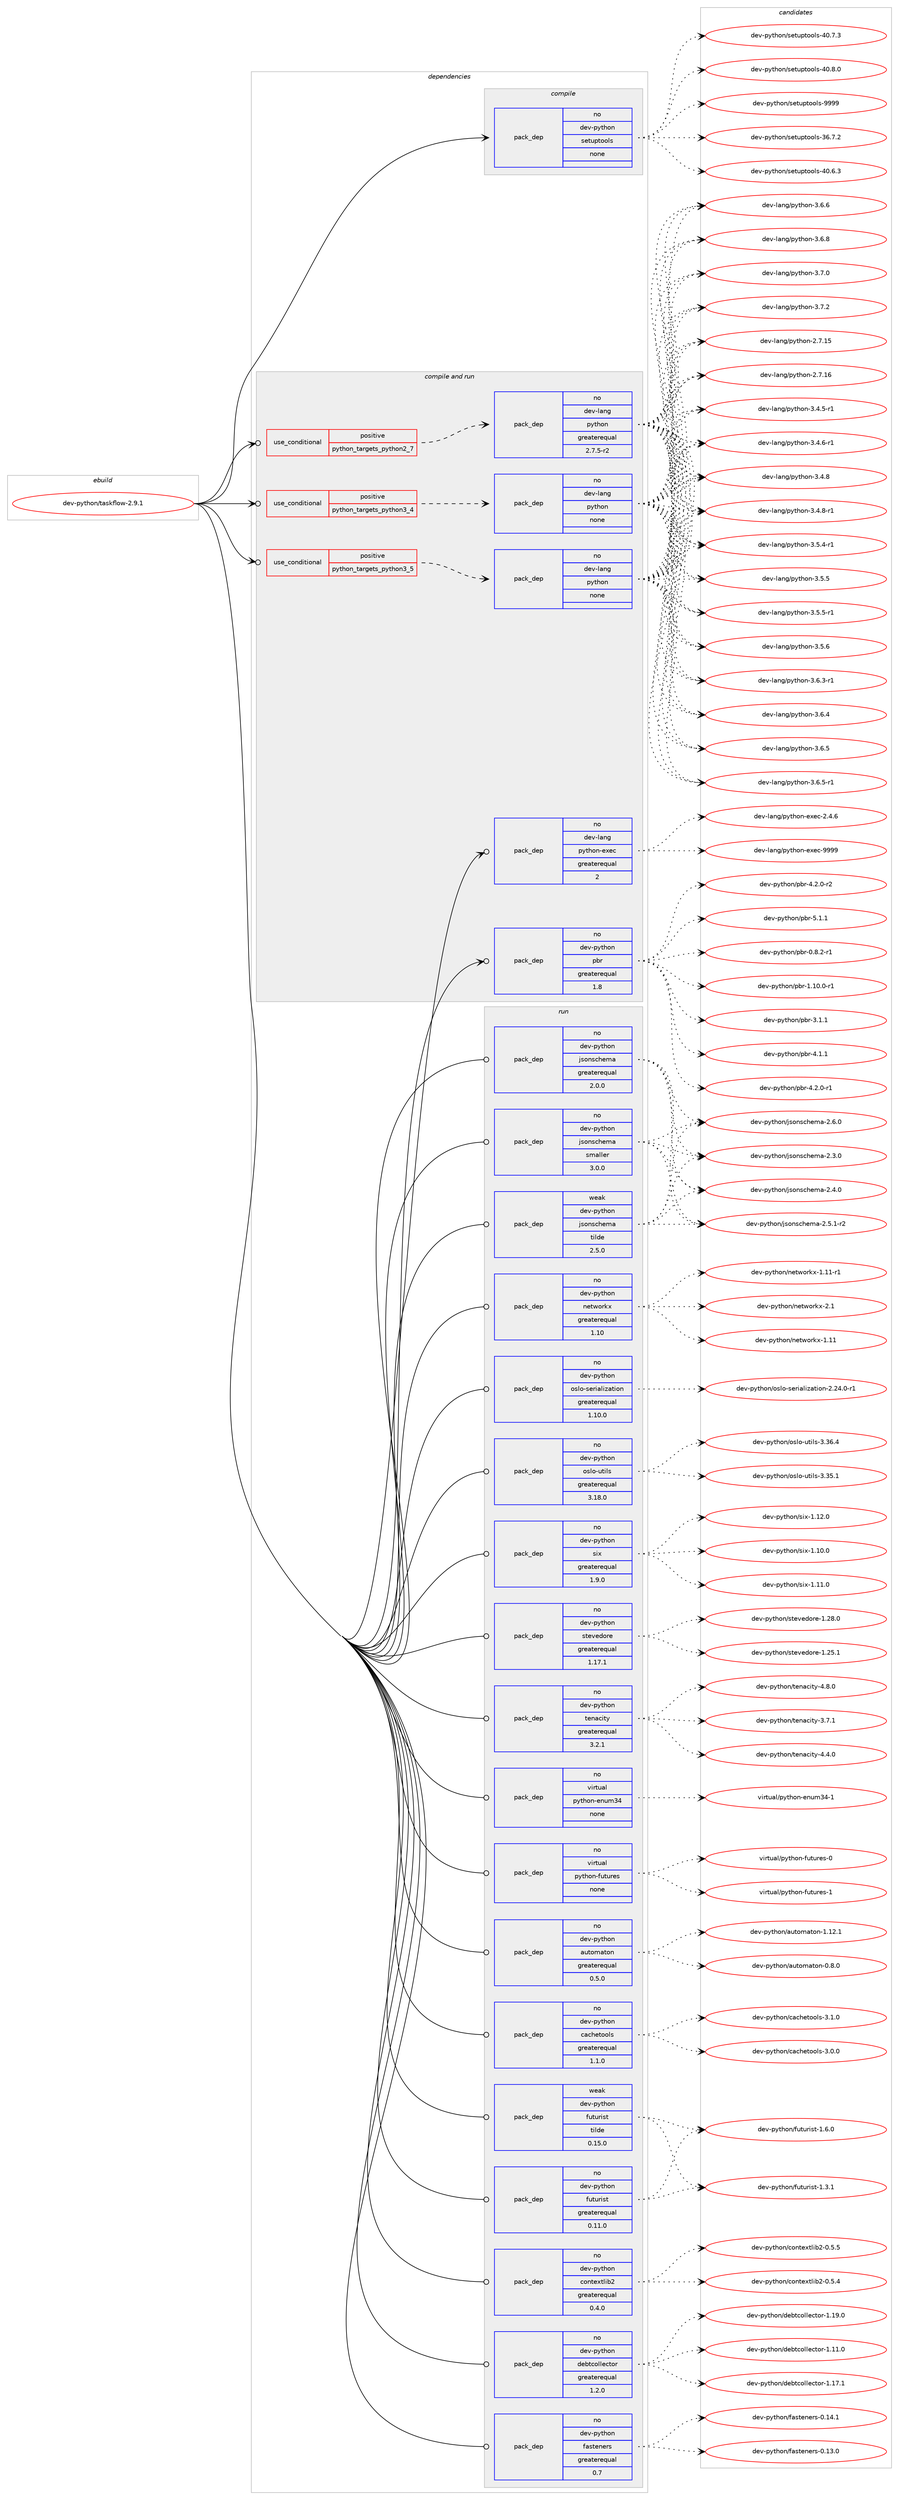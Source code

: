 digraph prolog {

# *************
# Graph options
# *************

newrank=true;
concentrate=true;
compound=true;
graph [rankdir=LR,fontname=Helvetica,fontsize=10,ranksep=1.5];#, ranksep=2.5, nodesep=0.2];
edge  [arrowhead=vee];
node  [fontname=Helvetica,fontsize=10];

# **********
# The ebuild
# **********

subgraph cluster_leftcol {
color=gray;
rank=same;
label=<<i>ebuild</i>>;
id [label="dev-python/taskflow-2.9.1", color=red, width=4, href="../dev-python/taskflow-2.9.1.svg"];
}

# ****************
# The dependencies
# ****************

subgraph cluster_midcol {
color=gray;
label=<<i>dependencies</i>>;
subgraph cluster_compile {
fillcolor="#eeeeee";
style=filled;
label=<<i>compile</i>>;
subgraph pack1035086 {
dependency1444024 [label=<<TABLE BORDER="0" CELLBORDER="1" CELLSPACING="0" CELLPADDING="4" WIDTH="220"><TR><TD ROWSPAN="6" CELLPADDING="30">pack_dep</TD></TR><TR><TD WIDTH="110">no</TD></TR><TR><TD>dev-python</TD></TR><TR><TD>setuptools</TD></TR><TR><TD>none</TD></TR><TR><TD></TD></TR></TABLE>>, shape=none, color=blue];
}
id:e -> dependency1444024:w [weight=20,style="solid",arrowhead="vee"];
}
subgraph cluster_compileandrun {
fillcolor="#eeeeee";
style=filled;
label=<<i>compile and run</i>>;
subgraph cond385575 {
dependency1444025 [label=<<TABLE BORDER="0" CELLBORDER="1" CELLSPACING="0" CELLPADDING="4"><TR><TD ROWSPAN="3" CELLPADDING="10">use_conditional</TD></TR><TR><TD>positive</TD></TR><TR><TD>python_targets_python2_7</TD></TR></TABLE>>, shape=none, color=red];
subgraph pack1035087 {
dependency1444026 [label=<<TABLE BORDER="0" CELLBORDER="1" CELLSPACING="0" CELLPADDING="4" WIDTH="220"><TR><TD ROWSPAN="6" CELLPADDING="30">pack_dep</TD></TR><TR><TD WIDTH="110">no</TD></TR><TR><TD>dev-lang</TD></TR><TR><TD>python</TD></TR><TR><TD>greaterequal</TD></TR><TR><TD>2.7.5-r2</TD></TR></TABLE>>, shape=none, color=blue];
}
dependency1444025:e -> dependency1444026:w [weight=20,style="dashed",arrowhead="vee"];
}
id:e -> dependency1444025:w [weight=20,style="solid",arrowhead="odotvee"];
subgraph cond385576 {
dependency1444027 [label=<<TABLE BORDER="0" CELLBORDER="1" CELLSPACING="0" CELLPADDING="4"><TR><TD ROWSPAN="3" CELLPADDING="10">use_conditional</TD></TR><TR><TD>positive</TD></TR><TR><TD>python_targets_python3_4</TD></TR></TABLE>>, shape=none, color=red];
subgraph pack1035088 {
dependency1444028 [label=<<TABLE BORDER="0" CELLBORDER="1" CELLSPACING="0" CELLPADDING="4" WIDTH="220"><TR><TD ROWSPAN="6" CELLPADDING="30">pack_dep</TD></TR><TR><TD WIDTH="110">no</TD></TR><TR><TD>dev-lang</TD></TR><TR><TD>python</TD></TR><TR><TD>none</TD></TR><TR><TD></TD></TR></TABLE>>, shape=none, color=blue];
}
dependency1444027:e -> dependency1444028:w [weight=20,style="dashed",arrowhead="vee"];
}
id:e -> dependency1444027:w [weight=20,style="solid",arrowhead="odotvee"];
subgraph cond385577 {
dependency1444029 [label=<<TABLE BORDER="0" CELLBORDER="1" CELLSPACING="0" CELLPADDING="4"><TR><TD ROWSPAN="3" CELLPADDING="10">use_conditional</TD></TR><TR><TD>positive</TD></TR><TR><TD>python_targets_python3_5</TD></TR></TABLE>>, shape=none, color=red];
subgraph pack1035089 {
dependency1444030 [label=<<TABLE BORDER="0" CELLBORDER="1" CELLSPACING="0" CELLPADDING="4" WIDTH="220"><TR><TD ROWSPAN="6" CELLPADDING="30">pack_dep</TD></TR><TR><TD WIDTH="110">no</TD></TR><TR><TD>dev-lang</TD></TR><TR><TD>python</TD></TR><TR><TD>none</TD></TR><TR><TD></TD></TR></TABLE>>, shape=none, color=blue];
}
dependency1444029:e -> dependency1444030:w [weight=20,style="dashed",arrowhead="vee"];
}
id:e -> dependency1444029:w [weight=20,style="solid",arrowhead="odotvee"];
subgraph pack1035090 {
dependency1444031 [label=<<TABLE BORDER="0" CELLBORDER="1" CELLSPACING="0" CELLPADDING="4" WIDTH="220"><TR><TD ROWSPAN="6" CELLPADDING="30">pack_dep</TD></TR><TR><TD WIDTH="110">no</TD></TR><TR><TD>dev-lang</TD></TR><TR><TD>python-exec</TD></TR><TR><TD>greaterequal</TD></TR><TR><TD>2</TD></TR></TABLE>>, shape=none, color=blue];
}
id:e -> dependency1444031:w [weight=20,style="solid",arrowhead="odotvee"];
subgraph pack1035091 {
dependency1444032 [label=<<TABLE BORDER="0" CELLBORDER="1" CELLSPACING="0" CELLPADDING="4" WIDTH="220"><TR><TD ROWSPAN="6" CELLPADDING="30">pack_dep</TD></TR><TR><TD WIDTH="110">no</TD></TR><TR><TD>dev-python</TD></TR><TR><TD>pbr</TD></TR><TR><TD>greaterequal</TD></TR><TR><TD>1.8</TD></TR></TABLE>>, shape=none, color=blue];
}
id:e -> dependency1444032:w [weight=20,style="solid",arrowhead="odotvee"];
}
subgraph cluster_run {
fillcolor="#eeeeee";
style=filled;
label=<<i>run</i>>;
subgraph pack1035092 {
dependency1444033 [label=<<TABLE BORDER="0" CELLBORDER="1" CELLSPACING="0" CELLPADDING="4" WIDTH="220"><TR><TD ROWSPAN="6" CELLPADDING="30">pack_dep</TD></TR><TR><TD WIDTH="110">no</TD></TR><TR><TD>dev-python</TD></TR><TR><TD>automaton</TD></TR><TR><TD>greaterequal</TD></TR><TR><TD>0.5.0</TD></TR></TABLE>>, shape=none, color=blue];
}
id:e -> dependency1444033:w [weight=20,style="solid",arrowhead="odot"];
subgraph pack1035093 {
dependency1444034 [label=<<TABLE BORDER="0" CELLBORDER="1" CELLSPACING="0" CELLPADDING="4" WIDTH="220"><TR><TD ROWSPAN="6" CELLPADDING="30">pack_dep</TD></TR><TR><TD WIDTH="110">no</TD></TR><TR><TD>dev-python</TD></TR><TR><TD>cachetools</TD></TR><TR><TD>greaterequal</TD></TR><TR><TD>1.1.0</TD></TR></TABLE>>, shape=none, color=blue];
}
id:e -> dependency1444034:w [weight=20,style="solid",arrowhead="odot"];
subgraph pack1035094 {
dependency1444035 [label=<<TABLE BORDER="0" CELLBORDER="1" CELLSPACING="0" CELLPADDING="4" WIDTH="220"><TR><TD ROWSPAN="6" CELLPADDING="30">pack_dep</TD></TR><TR><TD WIDTH="110">no</TD></TR><TR><TD>dev-python</TD></TR><TR><TD>contextlib2</TD></TR><TR><TD>greaterequal</TD></TR><TR><TD>0.4.0</TD></TR></TABLE>>, shape=none, color=blue];
}
id:e -> dependency1444035:w [weight=20,style="solid",arrowhead="odot"];
subgraph pack1035095 {
dependency1444036 [label=<<TABLE BORDER="0" CELLBORDER="1" CELLSPACING="0" CELLPADDING="4" WIDTH="220"><TR><TD ROWSPAN="6" CELLPADDING="30">pack_dep</TD></TR><TR><TD WIDTH="110">no</TD></TR><TR><TD>dev-python</TD></TR><TR><TD>debtcollector</TD></TR><TR><TD>greaterequal</TD></TR><TR><TD>1.2.0</TD></TR></TABLE>>, shape=none, color=blue];
}
id:e -> dependency1444036:w [weight=20,style="solid",arrowhead="odot"];
subgraph pack1035096 {
dependency1444037 [label=<<TABLE BORDER="0" CELLBORDER="1" CELLSPACING="0" CELLPADDING="4" WIDTH="220"><TR><TD ROWSPAN="6" CELLPADDING="30">pack_dep</TD></TR><TR><TD WIDTH="110">no</TD></TR><TR><TD>dev-python</TD></TR><TR><TD>fasteners</TD></TR><TR><TD>greaterequal</TD></TR><TR><TD>0.7</TD></TR></TABLE>>, shape=none, color=blue];
}
id:e -> dependency1444037:w [weight=20,style="solid",arrowhead="odot"];
subgraph pack1035097 {
dependency1444038 [label=<<TABLE BORDER="0" CELLBORDER="1" CELLSPACING="0" CELLPADDING="4" WIDTH="220"><TR><TD ROWSPAN="6" CELLPADDING="30">pack_dep</TD></TR><TR><TD WIDTH="110">no</TD></TR><TR><TD>dev-python</TD></TR><TR><TD>futurist</TD></TR><TR><TD>greaterequal</TD></TR><TR><TD>0.11.0</TD></TR></TABLE>>, shape=none, color=blue];
}
id:e -> dependency1444038:w [weight=20,style="solid",arrowhead="odot"];
subgraph pack1035098 {
dependency1444039 [label=<<TABLE BORDER="0" CELLBORDER="1" CELLSPACING="0" CELLPADDING="4" WIDTH="220"><TR><TD ROWSPAN="6" CELLPADDING="30">pack_dep</TD></TR><TR><TD WIDTH="110">no</TD></TR><TR><TD>dev-python</TD></TR><TR><TD>jsonschema</TD></TR><TR><TD>greaterequal</TD></TR><TR><TD>2.0.0</TD></TR></TABLE>>, shape=none, color=blue];
}
id:e -> dependency1444039:w [weight=20,style="solid",arrowhead="odot"];
subgraph pack1035099 {
dependency1444040 [label=<<TABLE BORDER="0" CELLBORDER="1" CELLSPACING="0" CELLPADDING="4" WIDTH="220"><TR><TD ROWSPAN="6" CELLPADDING="30">pack_dep</TD></TR><TR><TD WIDTH="110">no</TD></TR><TR><TD>dev-python</TD></TR><TR><TD>jsonschema</TD></TR><TR><TD>smaller</TD></TR><TR><TD>3.0.0</TD></TR></TABLE>>, shape=none, color=blue];
}
id:e -> dependency1444040:w [weight=20,style="solid",arrowhead="odot"];
subgraph pack1035100 {
dependency1444041 [label=<<TABLE BORDER="0" CELLBORDER="1" CELLSPACING="0" CELLPADDING="4" WIDTH="220"><TR><TD ROWSPAN="6" CELLPADDING="30">pack_dep</TD></TR><TR><TD WIDTH="110">no</TD></TR><TR><TD>dev-python</TD></TR><TR><TD>networkx</TD></TR><TR><TD>greaterequal</TD></TR><TR><TD>1.10</TD></TR></TABLE>>, shape=none, color=blue];
}
id:e -> dependency1444041:w [weight=20,style="solid",arrowhead="odot"];
subgraph pack1035101 {
dependency1444042 [label=<<TABLE BORDER="0" CELLBORDER="1" CELLSPACING="0" CELLPADDING="4" WIDTH="220"><TR><TD ROWSPAN="6" CELLPADDING="30">pack_dep</TD></TR><TR><TD WIDTH="110">no</TD></TR><TR><TD>dev-python</TD></TR><TR><TD>oslo-serialization</TD></TR><TR><TD>greaterequal</TD></TR><TR><TD>1.10.0</TD></TR></TABLE>>, shape=none, color=blue];
}
id:e -> dependency1444042:w [weight=20,style="solid",arrowhead="odot"];
subgraph pack1035102 {
dependency1444043 [label=<<TABLE BORDER="0" CELLBORDER="1" CELLSPACING="0" CELLPADDING="4" WIDTH="220"><TR><TD ROWSPAN="6" CELLPADDING="30">pack_dep</TD></TR><TR><TD WIDTH="110">no</TD></TR><TR><TD>dev-python</TD></TR><TR><TD>oslo-utils</TD></TR><TR><TD>greaterequal</TD></TR><TR><TD>3.18.0</TD></TR></TABLE>>, shape=none, color=blue];
}
id:e -> dependency1444043:w [weight=20,style="solid",arrowhead="odot"];
subgraph pack1035103 {
dependency1444044 [label=<<TABLE BORDER="0" CELLBORDER="1" CELLSPACING="0" CELLPADDING="4" WIDTH="220"><TR><TD ROWSPAN="6" CELLPADDING="30">pack_dep</TD></TR><TR><TD WIDTH="110">no</TD></TR><TR><TD>dev-python</TD></TR><TR><TD>six</TD></TR><TR><TD>greaterequal</TD></TR><TR><TD>1.9.0</TD></TR></TABLE>>, shape=none, color=blue];
}
id:e -> dependency1444044:w [weight=20,style="solid",arrowhead="odot"];
subgraph pack1035104 {
dependency1444045 [label=<<TABLE BORDER="0" CELLBORDER="1" CELLSPACING="0" CELLPADDING="4" WIDTH="220"><TR><TD ROWSPAN="6" CELLPADDING="30">pack_dep</TD></TR><TR><TD WIDTH="110">no</TD></TR><TR><TD>dev-python</TD></TR><TR><TD>stevedore</TD></TR><TR><TD>greaterequal</TD></TR><TR><TD>1.17.1</TD></TR></TABLE>>, shape=none, color=blue];
}
id:e -> dependency1444045:w [weight=20,style="solid",arrowhead="odot"];
subgraph pack1035105 {
dependency1444046 [label=<<TABLE BORDER="0" CELLBORDER="1" CELLSPACING="0" CELLPADDING="4" WIDTH="220"><TR><TD ROWSPAN="6" CELLPADDING="30">pack_dep</TD></TR><TR><TD WIDTH="110">no</TD></TR><TR><TD>dev-python</TD></TR><TR><TD>tenacity</TD></TR><TR><TD>greaterequal</TD></TR><TR><TD>3.2.1</TD></TR></TABLE>>, shape=none, color=blue];
}
id:e -> dependency1444046:w [weight=20,style="solid",arrowhead="odot"];
subgraph pack1035106 {
dependency1444047 [label=<<TABLE BORDER="0" CELLBORDER="1" CELLSPACING="0" CELLPADDING="4" WIDTH="220"><TR><TD ROWSPAN="6" CELLPADDING="30">pack_dep</TD></TR><TR><TD WIDTH="110">no</TD></TR><TR><TD>virtual</TD></TR><TR><TD>python-enum34</TD></TR><TR><TD>none</TD></TR><TR><TD></TD></TR></TABLE>>, shape=none, color=blue];
}
id:e -> dependency1444047:w [weight=20,style="solid",arrowhead="odot"];
subgraph pack1035107 {
dependency1444048 [label=<<TABLE BORDER="0" CELLBORDER="1" CELLSPACING="0" CELLPADDING="4" WIDTH="220"><TR><TD ROWSPAN="6" CELLPADDING="30">pack_dep</TD></TR><TR><TD WIDTH="110">no</TD></TR><TR><TD>virtual</TD></TR><TR><TD>python-futures</TD></TR><TR><TD>none</TD></TR><TR><TD></TD></TR></TABLE>>, shape=none, color=blue];
}
id:e -> dependency1444048:w [weight=20,style="solid",arrowhead="odot"];
subgraph pack1035108 {
dependency1444049 [label=<<TABLE BORDER="0" CELLBORDER="1" CELLSPACING="0" CELLPADDING="4" WIDTH="220"><TR><TD ROWSPAN="6" CELLPADDING="30">pack_dep</TD></TR><TR><TD WIDTH="110">weak</TD></TR><TR><TD>dev-python</TD></TR><TR><TD>futurist</TD></TR><TR><TD>tilde</TD></TR><TR><TD>0.15.0</TD></TR></TABLE>>, shape=none, color=blue];
}
id:e -> dependency1444049:w [weight=20,style="solid",arrowhead="odot"];
subgraph pack1035109 {
dependency1444050 [label=<<TABLE BORDER="0" CELLBORDER="1" CELLSPACING="0" CELLPADDING="4" WIDTH="220"><TR><TD ROWSPAN="6" CELLPADDING="30">pack_dep</TD></TR><TR><TD WIDTH="110">weak</TD></TR><TR><TD>dev-python</TD></TR><TR><TD>jsonschema</TD></TR><TR><TD>tilde</TD></TR><TR><TD>2.5.0</TD></TR></TABLE>>, shape=none, color=blue];
}
id:e -> dependency1444050:w [weight=20,style="solid",arrowhead="odot"];
}
}

# **************
# The candidates
# **************

subgraph cluster_choices {
rank=same;
color=gray;
label=<<i>candidates</i>>;

subgraph choice1035086 {
color=black;
nodesep=1;
choice100101118451121211161041111104711510111611711211611111110811545515446554650 [label="dev-python/setuptools-36.7.2", color=red, width=4,href="../dev-python/setuptools-36.7.2.svg"];
choice100101118451121211161041111104711510111611711211611111110811545524846544651 [label="dev-python/setuptools-40.6.3", color=red, width=4,href="../dev-python/setuptools-40.6.3.svg"];
choice100101118451121211161041111104711510111611711211611111110811545524846554651 [label="dev-python/setuptools-40.7.3", color=red, width=4,href="../dev-python/setuptools-40.7.3.svg"];
choice100101118451121211161041111104711510111611711211611111110811545524846564648 [label="dev-python/setuptools-40.8.0", color=red, width=4,href="../dev-python/setuptools-40.8.0.svg"];
choice10010111845112121116104111110471151011161171121161111111081154557575757 [label="dev-python/setuptools-9999", color=red, width=4,href="../dev-python/setuptools-9999.svg"];
dependency1444024:e -> choice100101118451121211161041111104711510111611711211611111110811545515446554650:w [style=dotted,weight="100"];
dependency1444024:e -> choice100101118451121211161041111104711510111611711211611111110811545524846544651:w [style=dotted,weight="100"];
dependency1444024:e -> choice100101118451121211161041111104711510111611711211611111110811545524846554651:w [style=dotted,weight="100"];
dependency1444024:e -> choice100101118451121211161041111104711510111611711211611111110811545524846564648:w [style=dotted,weight="100"];
dependency1444024:e -> choice10010111845112121116104111110471151011161171121161111111081154557575757:w [style=dotted,weight="100"];
}
subgraph choice1035087 {
color=black;
nodesep=1;
choice10010111845108971101034711212111610411111045504655464953 [label="dev-lang/python-2.7.15", color=red, width=4,href="../dev-lang/python-2.7.15.svg"];
choice10010111845108971101034711212111610411111045504655464954 [label="dev-lang/python-2.7.16", color=red, width=4,href="../dev-lang/python-2.7.16.svg"];
choice1001011184510897110103471121211161041111104551465246534511449 [label="dev-lang/python-3.4.5-r1", color=red, width=4,href="../dev-lang/python-3.4.5-r1.svg"];
choice1001011184510897110103471121211161041111104551465246544511449 [label="dev-lang/python-3.4.6-r1", color=red, width=4,href="../dev-lang/python-3.4.6-r1.svg"];
choice100101118451089711010347112121116104111110455146524656 [label="dev-lang/python-3.4.8", color=red, width=4,href="../dev-lang/python-3.4.8.svg"];
choice1001011184510897110103471121211161041111104551465246564511449 [label="dev-lang/python-3.4.8-r1", color=red, width=4,href="../dev-lang/python-3.4.8-r1.svg"];
choice1001011184510897110103471121211161041111104551465346524511449 [label="dev-lang/python-3.5.4-r1", color=red, width=4,href="../dev-lang/python-3.5.4-r1.svg"];
choice100101118451089711010347112121116104111110455146534653 [label="dev-lang/python-3.5.5", color=red, width=4,href="../dev-lang/python-3.5.5.svg"];
choice1001011184510897110103471121211161041111104551465346534511449 [label="dev-lang/python-3.5.5-r1", color=red, width=4,href="../dev-lang/python-3.5.5-r1.svg"];
choice100101118451089711010347112121116104111110455146534654 [label="dev-lang/python-3.5.6", color=red, width=4,href="../dev-lang/python-3.5.6.svg"];
choice1001011184510897110103471121211161041111104551465446514511449 [label="dev-lang/python-3.6.3-r1", color=red, width=4,href="../dev-lang/python-3.6.3-r1.svg"];
choice100101118451089711010347112121116104111110455146544652 [label="dev-lang/python-3.6.4", color=red, width=4,href="../dev-lang/python-3.6.4.svg"];
choice100101118451089711010347112121116104111110455146544653 [label="dev-lang/python-3.6.5", color=red, width=4,href="../dev-lang/python-3.6.5.svg"];
choice1001011184510897110103471121211161041111104551465446534511449 [label="dev-lang/python-3.6.5-r1", color=red, width=4,href="../dev-lang/python-3.6.5-r1.svg"];
choice100101118451089711010347112121116104111110455146544654 [label="dev-lang/python-3.6.6", color=red, width=4,href="../dev-lang/python-3.6.6.svg"];
choice100101118451089711010347112121116104111110455146544656 [label="dev-lang/python-3.6.8", color=red, width=4,href="../dev-lang/python-3.6.8.svg"];
choice100101118451089711010347112121116104111110455146554648 [label="dev-lang/python-3.7.0", color=red, width=4,href="../dev-lang/python-3.7.0.svg"];
choice100101118451089711010347112121116104111110455146554650 [label="dev-lang/python-3.7.2", color=red, width=4,href="../dev-lang/python-3.7.2.svg"];
dependency1444026:e -> choice10010111845108971101034711212111610411111045504655464953:w [style=dotted,weight="100"];
dependency1444026:e -> choice10010111845108971101034711212111610411111045504655464954:w [style=dotted,weight="100"];
dependency1444026:e -> choice1001011184510897110103471121211161041111104551465246534511449:w [style=dotted,weight="100"];
dependency1444026:e -> choice1001011184510897110103471121211161041111104551465246544511449:w [style=dotted,weight="100"];
dependency1444026:e -> choice100101118451089711010347112121116104111110455146524656:w [style=dotted,weight="100"];
dependency1444026:e -> choice1001011184510897110103471121211161041111104551465246564511449:w [style=dotted,weight="100"];
dependency1444026:e -> choice1001011184510897110103471121211161041111104551465346524511449:w [style=dotted,weight="100"];
dependency1444026:e -> choice100101118451089711010347112121116104111110455146534653:w [style=dotted,weight="100"];
dependency1444026:e -> choice1001011184510897110103471121211161041111104551465346534511449:w [style=dotted,weight="100"];
dependency1444026:e -> choice100101118451089711010347112121116104111110455146534654:w [style=dotted,weight="100"];
dependency1444026:e -> choice1001011184510897110103471121211161041111104551465446514511449:w [style=dotted,weight="100"];
dependency1444026:e -> choice100101118451089711010347112121116104111110455146544652:w [style=dotted,weight="100"];
dependency1444026:e -> choice100101118451089711010347112121116104111110455146544653:w [style=dotted,weight="100"];
dependency1444026:e -> choice1001011184510897110103471121211161041111104551465446534511449:w [style=dotted,weight="100"];
dependency1444026:e -> choice100101118451089711010347112121116104111110455146544654:w [style=dotted,weight="100"];
dependency1444026:e -> choice100101118451089711010347112121116104111110455146544656:w [style=dotted,weight="100"];
dependency1444026:e -> choice100101118451089711010347112121116104111110455146554648:w [style=dotted,weight="100"];
dependency1444026:e -> choice100101118451089711010347112121116104111110455146554650:w [style=dotted,weight="100"];
}
subgraph choice1035088 {
color=black;
nodesep=1;
choice10010111845108971101034711212111610411111045504655464953 [label="dev-lang/python-2.7.15", color=red, width=4,href="../dev-lang/python-2.7.15.svg"];
choice10010111845108971101034711212111610411111045504655464954 [label="dev-lang/python-2.7.16", color=red, width=4,href="../dev-lang/python-2.7.16.svg"];
choice1001011184510897110103471121211161041111104551465246534511449 [label="dev-lang/python-3.4.5-r1", color=red, width=4,href="../dev-lang/python-3.4.5-r1.svg"];
choice1001011184510897110103471121211161041111104551465246544511449 [label="dev-lang/python-3.4.6-r1", color=red, width=4,href="../dev-lang/python-3.4.6-r1.svg"];
choice100101118451089711010347112121116104111110455146524656 [label="dev-lang/python-3.4.8", color=red, width=4,href="../dev-lang/python-3.4.8.svg"];
choice1001011184510897110103471121211161041111104551465246564511449 [label="dev-lang/python-3.4.8-r1", color=red, width=4,href="../dev-lang/python-3.4.8-r1.svg"];
choice1001011184510897110103471121211161041111104551465346524511449 [label="dev-lang/python-3.5.4-r1", color=red, width=4,href="../dev-lang/python-3.5.4-r1.svg"];
choice100101118451089711010347112121116104111110455146534653 [label="dev-lang/python-3.5.5", color=red, width=4,href="../dev-lang/python-3.5.5.svg"];
choice1001011184510897110103471121211161041111104551465346534511449 [label="dev-lang/python-3.5.5-r1", color=red, width=4,href="../dev-lang/python-3.5.5-r1.svg"];
choice100101118451089711010347112121116104111110455146534654 [label="dev-lang/python-3.5.6", color=red, width=4,href="../dev-lang/python-3.5.6.svg"];
choice1001011184510897110103471121211161041111104551465446514511449 [label="dev-lang/python-3.6.3-r1", color=red, width=4,href="../dev-lang/python-3.6.3-r1.svg"];
choice100101118451089711010347112121116104111110455146544652 [label="dev-lang/python-3.6.4", color=red, width=4,href="../dev-lang/python-3.6.4.svg"];
choice100101118451089711010347112121116104111110455146544653 [label="dev-lang/python-3.6.5", color=red, width=4,href="../dev-lang/python-3.6.5.svg"];
choice1001011184510897110103471121211161041111104551465446534511449 [label="dev-lang/python-3.6.5-r1", color=red, width=4,href="../dev-lang/python-3.6.5-r1.svg"];
choice100101118451089711010347112121116104111110455146544654 [label="dev-lang/python-3.6.6", color=red, width=4,href="../dev-lang/python-3.6.6.svg"];
choice100101118451089711010347112121116104111110455146544656 [label="dev-lang/python-3.6.8", color=red, width=4,href="../dev-lang/python-3.6.8.svg"];
choice100101118451089711010347112121116104111110455146554648 [label="dev-lang/python-3.7.0", color=red, width=4,href="../dev-lang/python-3.7.0.svg"];
choice100101118451089711010347112121116104111110455146554650 [label="dev-lang/python-3.7.2", color=red, width=4,href="../dev-lang/python-3.7.2.svg"];
dependency1444028:e -> choice10010111845108971101034711212111610411111045504655464953:w [style=dotted,weight="100"];
dependency1444028:e -> choice10010111845108971101034711212111610411111045504655464954:w [style=dotted,weight="100"];
dependency1444028:e -> choice1001011184510897110103471121211161041111104551465246534511449:w [style=dotted,weight="100"];
dependency1444028:e -> choice1001011184510897110103471121211161041111104551465246544511449:w [style=dotted,weight="100"];
dependency1444028:e -> choice100101118451089711010347112121116104111110455146524656:w [style=dotted,weight="100"];
dependency1444028:e -> choice1001011184510897110103471121211161041111104551465246564511449:w [style=dotted,weight="100"];
dependency1444028:e -> choice1001011184510897110103471121211161041111104551465346524511449:w [style=dotted,weight="100"];
dependency1444028:e -> choice100101118451089711010347112121116104111110455146534653:w [style=dotted,weight="100"];
dependency1444028:e -> choice1001011184510897110103471121211161041111104551465346534511449:w [style=dotted,weight="100"];
dependency1444028:e -> choice100101118451089711010347112121116104111110455146534654:w [style=dotted,weight="100"];
dependency1444028:e -> choice1001011184510897110103471121211161041111104551465446514511449:w [style=dotted,weight="100"];
dependency1444028:e -> choice100101118451089711010347112121116104111110455146544652:w [style=dotted,weight="100"];
dependency1444028:e -> choice100101118451089711010347112121116104111110455146544653:w [style=dotted,weight="100"];
dependency1444028:e -> choice1001011184510897110103471121211161041111104551465446534511449:w [style=dotted,weight="100"];
dependency1444028:e -> choice100101118451089711010347112121116104111110455146544654:w [style=dotted,weight="100"];
dependency1444028:e -> choice100101118451089711010347112121116104111110455146544656:w [style=dotted,weight="100"];
dependency1444028:e -> choice100101118451089711010347112121116104111110455146554648:w [style=dotted,weight="100"];
dependency1444028:e -> choice100101118451089711010347112121116104111110455146554650:w [style=dotted,weight="100"];
}
subgraph choice1035089 {
color=black;
nodesep=1;
choice10010111845108971101034711212111610411111045504655464953 [label="dev-lang/python-2.7.15", color=red, width=4,href="../dev-lang/python-2.7.15.svg"];
choice10010111845108971101034711212111610411111045504655464954 [label="dev-lang/python-2.7.16", color=red, width=4,href="../dev-lang/python-2.7.16.svg"];
choice1001011184510897110103471121211161041111104551465246534511449 [label="dev-lang/python-3.4.5-r1", color=red, width=4,href="../dev-lang/python-3.4.5-r1.svg"];
choice1001011184510897110103471121211161041111104551465246544511449 [label="dev-lang/python-3.4.6-r1", color=red, width=4,href="../dev-lang/python-3.4.6-r1.svg"];
choice100101118451089711010347112121116104111110455146524656 [label="dev-lang/python-3.4.8", color=red, width=4,href="../dev-lang/python-3.4.8.svg"];
choice1001011184510897110103471121211161041111104551465246564511449 [label="dev-lang/python-3.4.8-r1", color=red, width=4,href="../dev-lang/python-3.4.8-r1.svg"];
choice1001011184510897110103471121211161041111104551465346524511449 [label="dev-lang/python-3.5.4-r1", color=red, width=4,href="../dev-lang/python-3.5.4-r1.svg"];
choice100101118451089711010347112121116104111110455146534653 [label="dev-lang/python-3.5.5", color=red, width=4,href="../dev-lang/python-3.5.5.svg"];
choice1001011184510897110103471121211161041111104551465346534511449 [label="dev-lang/python-3.5.5-r1", color=red, width=4,href="../dev-lang/python-3.5.5-r1.svg"];
choice100101118451089711010347112121116104111110455146534654 [label="dev-lang/python-3.5.6", color=red, width=4,href="../dev-lang/python-3.5.6.svg"];
choice1001011184510897110103471121211161041111104551465446514511449 [label="dev-lang/python-3.6.3-r1", color=red, width=4,href="../dev-lang/python-3.6.3-r1.svg"];
choice100101118451089711010347112121116104111110455146544652 [label="dev-lang/python-3.6.4", color=red, width=4,href="../dev-lang/python-3.6.4.svg"];
choice100101118451089711010347112121116104111110455146544653 [label="dev-lang/python-3.6.5", color=red, width=4,href="../dev-lang/python-3.6.5.svg"];
choice1001011184510897110103471121211161041111104551465446534511449 [label="dev-lang/python-3.6.5-r1", color=red, width=4,href="../dev-lang/python-3.6.5-r1.svg"];
choice100101118451089711010347112121116104111110455146544654 [label="dev-lang/python-3.6.6", color=red, width=4,href="../dev-lang/python-3.6.6.svg"];
choice100101118451089711010347112121116104111110455146544656 [label="dev-lang/python-3.6.8", color=red, width=4,href="../dev-lang/python-3.6.8.svg"];
choice100101118451089711010347112121116104111110455146554648 [label="dev-lang/python-3.7.0", color=red, width=4,href="../dev-lang/python-3.7.0.svg"];
choice100101118451089711010347112121116104111110455146554650 [label="dev-lang/python-3.7.2", color=red, width=4,href="../dev-lang/python-3.7.2.svg"];
dependency1444030:e -> choice10010111845108971101034711212111610411111045504655464953:w [style=dotted,weight="100"];
dependency1444030:e -> choice10010111845108971101034711212111610411111045504655464954:w [style=dotted,weight="100"];
dependency1444030:e -> choice1001011184510897110103471121211161041111104551465246534511449:w [style=dotted,weight="100"];
dependency1444030:e -> choice1001011184510897110103471121211161041111104551465246544511449:w [style=dotted,weight="100"];
dependency1444030:e -> choice100101118451089711010347112121116104111110455146524656:w [style=dotted,weight="100"];
dependency1444030:e -> choice1001011184510897110103471121211161041111104551465246564511449:w [style=dotted,weight="100"];
dependency1444030:e -> choice1001011184510897110103471121211161041111104551465346524511449:w [style=dotted,weight="100"];
dependency1444030:e -> choice100101118451089711010347112121116104111110455146534653:w [style=dotted,weight="100"];
dependency1444030:e -> choice1001011184510897110103471121211161041111104551465346534511449:w [style=dotted,weight="100"];
dependency1444030:e -> choice100101118451089711010347112121116104111110455146534654:w [style=dotted,weight="100"];
dependency1444030:e -> choice1001011184510897110103471121211161041111104551465446514511449:w [style=dotted,weight="100"];
dependency1444030:e -> choice100101118451089711010347112121116104111110455146544652:w [style=dotted,weight="100"];
dependency1444030:e -> choice100101118451089711010347112121116104111110455146544653:w [style=dotted,weight="100"];
dependency1444030:e -> choice1001011184510897110103471121211161041111104551465446534511449:w [style=dotted,weight="100"];
dependency1444030:e -> choice100101118451089711010347112121116104111110455146544654:w [style=dotted,weight="100"];
dependency1444030:e -> choice100101118451089711010347112121116104111110455146544656:w [style=dotted,weight="100"];
dependency1444030:e -> choice100101118451089711010347112121116104111110455146554648:w [style=dotted,weight="100"];
dependency1444030:e -> choice100101118451089711010347112121116104111110455146554650:w [style=dotted,weight="100"];
}
subgraph choice1035090 {
color=black;
nodesep=1;
choice1001011184510897110103471121211161041111104510112010199455046524654 [label="dev-lang/python-exec-2.4.6", color=red, width=4,href="../dev-lang/python-exec-2.4.6.svg"];
choice10010111845108971101034711212111610411111045101120101994557575757 [label="dev-lang/python-exec-9999", color=red, width=4,href="../dev-lang/python-exec-9999.svg"];
dependency1444031:e -> choice1001011184510897110103471121211161041111104510112010199455046524654:w [style=dotted,weight="100"];
dependency1444031:e -> choice10010111845108971101034711212111610411111045101120101994557575757:w [style=dotted,weight="100"];
}
subgraph choice1035091 {
color=black;
nodesep=1;
choice1001011184511212111610411111047112981144548465646504511449 [label="dev-python/pbr-0.8.2-r1", color=red, width=4,href="../dev-python/pbr-0.8.2-r1.svg"];
choice100101118451121211161041111104711298114454946494846484511449 [label="dev-python/pbr-1.10.0-r1", color=red, width=4,href="../dev-python/pbr-1.10.0-r1.svg"];
choice100101118451121211161041111104711298114455146494649 [label="dev-python/pbr-3.1.1", color=red, width=4,href="../dev-python/pbr-3.1.1.svg"];
choice100101118451121211161041111104711298114455246494649 [label="dev-python/pbr-4.1.1", color=red, width=4,href="../dev-python/pbr-4.1.1.svg"];
choice1001011184511212111610411111047112981144552465046484511449 [label="dev-python/pbr-4.2.0-r1", color=red, width=4,href="../dev-python/pbr-4.2.0-r1.svg"];
choice1001011184511212111610411111047112981144552465046484511450 [label="dev-python/pbr-4.2.0-r2", color=red, width=4,href="../dev-python/pbr-4.2.0-r2.svg"];
choice100101118451121211161041111104711298114455346494649 [label="dev-python/pbr-5.1.1", color=red, width=4,href="../dev-python/pbr-5.1.1.svg"];
dependency1444032:e -> choice1001011184511212111610411111047112981144548465646504511449:w [style=dotted,weight="100"];
dependency1444032:e -> choice100101118451121211161041111104711298114454946494846484511449:w [style=dotted,weight="100"];
dependency1444032:e -> choice100101118451121211161041111104711298114455146494649:w [style=dotted,weight="100"];
dependency1444032:e -> choice100101118451121211161041111104711298114455246494649:w [style=dotted,weight="100"];
dependency1444032:e -> choice1001011184511212111610411111047112981144552465046484511449:w [style=dotted,weight="100"];
dependency1444032:e -> choice1001011184511212111610411111047112981144552465046484511450:w [style=dotted,weight="100"];
dependency1444032:e -> choice100101118451121211161041111104711298114455346494649:w [style=dotted,weight="100"];
}
subgraph choice1035092 {
color=black;
nodesep=1;
choice10010111845112121116104111110479711711611110997116111110454846564648 [label="dev-python/automaton-0.8.0", color=red, width=4,href="../dev-python/automaton-0.8.0.svg"];
choice1001011184511212111610411111047971171161111099711611111045494649504649 [label="dev-python/automaton-1.12.1", color=red, width=4,href="../dev-python/automaton-1.12.1.svg"];
dependency1444033:e -> choice10010111845112121116104111110479711711611110997116111110454846564648:w [style=dotted,weight="100"];
dependency1444033:e -> choice1001011184511212111610411111047971171161111099711611111045494649504649:w [style=dotted,weight="100"];
}
subgraph choice1035093 {
color=black;
nodesep=1;
choice1001011184511212111610411111047999799104101116111111108115455146484648 [label="dev-python/cachetools-3.0.0", color=red, width=4,href="../dev-python/cachetools-3.0.0.svg"];
choice1001011184511212111610411111047999799104101116111111108115455146494648 [label="dev-python/cachetools-3.1.0", color=red, width=4,href="../dev-python/cachetools-3.1.0.svg"];
dependency1444034:e -> choice1001011184511212111610411111047999799104101116111111108115455146484648:w [style=dotted,weight="100"];
dependency1444034:e -> choice1001011184511212111610411111047999799104101116111111108115455146494648:w [style=dotted,weight="100"];
}
subgraph choice1035094 {
color=black;
nodesep=1;
choice1001011184511212111610411111047991111101161011201161081059850454846534652 [label="dev-python/contextlib2-0.5.4", color=red, width=4,href="../dev-python/contextlib2-0.5.4.svg"];
choice1001011184511212111610411111047991111101161011201161081059850454846534653 [label="dev-python/contextlib2-0.5.5", color=red, width=4,href="../dev-python/contextlib2-0.5.5.svg"];
dependency1444035:e -> choice1001011184511212111610411111047991111101161011201161081059850454846534652:w [style=dotted,weight="100"];
dependency1444035:e -> choice1001011184511212111610411111047991111101161011201161081059850454846534653:w [style=dotted,weight="100"];
}
subgraph choice1035095 {
color=black;
nodesep=1;
choice100101118451121211161041111104710010198116991111081081019911611111445494649494648 [label="dev-python/debtcollector-1.11.0", color=red, width=4,href="../dev-python/debtcollector-1.11.0.svg"];
choice100101118451121211161041111104710010198116991111081081019911611111445494649554649 [label="dev-python/debtcollector-1.17.1", color=red, width=4,href="../dev-python/debtcollector-1.17.1.svg"];
choice100101118451121211161041111104710010198116991111081081019911611111445494649574648 [label="dev-python/debtcollector-1.19.0", color=red, width=4,href="../dev-python/debtcollector-1.19.0.svg"];
dependency1444036:e -> choice100101118451121211161041111104710010198116991111081081019911611111445494649494648:w [style=dotted,weight="100"];
dependency1444036:e -> choice100101118451121211161041111104710010198116991111081081019911611111445494649554649:w [style=dotted,weight="100"];
dependency1444036:e -> choice100101118451121211161041111104710010198116991111081081019911611111445494649574648:w [style=dotted,weight="100"];
}
subgraph choice1035096 {
color=black;
nodesep=1;
choice10010111845112121116104111110471029711511610111010111411545484649514648 [label="dev-python/fasteners-0.13.0", color=red, width=4,href="../dev-python/fasteners-0.13.0.svg"];
choice10010111845112121116104111110471029711511610111010111411545484649524649 [label="dev-python/fasteners-0.14.1", color=red, width=4,href="../dev-python/fasteners-0.14.1.svg"];
dependency1444037:e -> choice10010111845112121116104111110471029711511610111010111411545484649514648:w [style=dotted,weight="100"];
dependency1444037:e -> choice10010111845112121116104111110471029711511610111010111411545484649524649:w [style=dotted,weight="100"];
}
subgraph choice1035097 {
color=black;
nodesep=1;
choice1001011184511212111610411111047102117116117114105115116454946514649 [label="dev-python/futurist-1.3.1", color=red, width=4,href="../dev-python/futurist-1.3.1.svg"];
choice1001011184511212111610411111047102117116117114105115116454946544648 [label="dev-python/futurist-1.6.0", color=red, width=4,href="../dev-python/futurist-1.6.0.svg"];
dependency1444038:e -> choice1001011184511212111610411111047102117116117114105115116454946514649:w [style=dotted,weight="100"];
dependency1444038:e -> choice1001011184511212111610411111047102117116117114105115116454946544648:w [style=dotted,weight="100"];
}
subgraph choice1035098 {
color=black;
nodesep=1;
choice10010111845112121116104111110471061151111101159910410110997455046514648 [label="dev-python/jsonschema-2.3.0", color=red, width=4,href="../dev-python/jsonschema-2.3.0.svg"];
choice10010111845112121116104111110471061151111101159910410110997455046524648 [label="dev-python/jsonschema-2.4.0", color=red, width=4,href="../dev-python/jsonschema-2.4.0.svg"];
choice100101118451121211161041111104710611511111011599104101109974550465346494511450 [label="dev-python/jsonschema-2.5.1-r2", color=red, width=4,href="../dev-python/jsonschema-2.5.1-r2.svg"];
choice10010111845112121116104111110471061151111101159910410110997455046544648 [label="dev-python/jsonschema-2.6.0", color=red, width=4,href="../dev-python/jsonschema-2.6.0.svg"];
dependency1444039:e -> choice10010111845112121116104111110471061151111101159910410110997455046514648:w [style=dotted,weight="100"];
dependency1444039:e -> choice10010111845112121116104111110471061151111101159910410110997455046524648:w [style=dotted,weight="100"];
dependency1444039:e -> choice100101118451121211161041111104710611511111011599104101109974550465346494511450:w [style=dotted,weight="100"];
dependency1444039:e -> choice10010111845112121116104111110471061151111101159910410110997455046544648:w [style=dotted,weight="100"];
}
subgraph choice1035099 {
color=black;
nodesep=1;
choice10010111845112121116104111110471061151111101159910410110997455046514648 [label="dev-python/jsonschema-2.3.0", color=red, width=4,href="../dev-python/jsonschema-2.3.0.svg"];
choice10010111845112121116104111110471061151111101159910410110997455046524648 [label="dev-python/jsonschema-2.4.0", color=red, width=4,href="../dev-python/jsonschema-2.4.0.svg"];
choice100101118451121211161041111104710611511111011599104101109974550465346494511450 [label="dev-python/jsonschema-2.5.1-r2", color=red, width=4,href="../dev-python/jsonschema-2.5.1-r2.svg"];
choice10010111845112121116104111110471061151111101159910410110997455046544648 [label="dev-python/jsonschema-2.6.0", color=red, width=4,href="../dev-python/jsonschema-2.6.0.svg"];
dependency1444040:e -> choice10010111845112121116104111110471061151111101159910410110997455046514648:w [style=dotted,weight="100"];
dependency1444040:e -> choice10010111845112121116104111110471061151111101159910410110997455046524648:w [style=dotted,weight="100"];
dependency1444040:e -> choice100101118451121211161041111104710611511111011599104101109974550465346494511450:w [style=dotted,weight="100"];
dependency1444040:e -> choice10010111845112121116104111110471061151111101159910410110997455046544648:w [style=dotted,weight="100"];
}
subgraph choice1035100 {
color=black;
nodesep=1;
choice10010111845112121116104111110471101011161191111141071204549464949 [label="dev-python/networkx-1.11", color=red, width=4,href="../dev-python/networkx-1.11.svg"];
choice100101118451121211161041111104711010111611911111410712045494649494511449 [label="dev-python/networkx-1.11-r1", color=red, width=4,href="../dev-python/networkx-1.11-r1.svg"];
choice100101118451121211161041111104711010111611911111410712045504649 [label="dev-python/networkx-2.1", color=red, width=4,href="../dev-python/networkx-2.1.svg"];
dependency1444041:e -> choice10010111845112121116104111110471101011161191111141071204549464949:w [style=dotted,weight="100"];
dependency1444041:e -> choice100101118451121211161041111104711010111611911111410712045494649494511449:w [style=dotted,weight="100"];
dependency1444041:e -> choice100101118451121211161041111104711010111611911111410712045504649:w [style=dotted,weight="100"];
}
subgraph choice1035101 {
color=black;
nodesep=1;
choice1001011184511212111610411111047111115108111451151011141059710810512297116105111110455046505246484511449 [label="dev-python/oslo-serialization-2.24.0-r1", color=red, width=4,href="../dev-python/oslo-serialization-2.24.0-r1.svg"];
dependency1444042:e -> choice1001011184511212111610411111047111115108111451151011141059710810512297116105111110455046505246484511449:w [style=dotted,weight="100"];
}
subgraph choice1035102 {
color=black;
nodesep=1;
choice10010111845112121116104111110471111151081114511711610510811545514651534649 [label="dev-python/oslo-utils-3.35.1", color=red, width=4,href="../dev-python/oslo-utils-3.35.1.svg"];
choice10010111845112121116104111110471111151081114511711610510811545514651544652 [label="dev-python/oslo-utils-3.36.4", color=red, width=4,href="../dev-python/oslo-utils-3.36.4.svg"];
dependency1444043:e -> choice10010111845112121116104111110471111151081114511711610510811545514651534649:w [style=dotted,weight="100"];
dependency1444043:e -> choice10010111845112121116104111110471111151081114511711610510811545514651544652:w [style=dotted,weight="100"];
}
subgraph choice1035103 {
color=black;
nodesep=1;
choice100101118451121211161041111104711510512045494649484648 [label="dev-python/six-1.10.0", color=red, width=4,href="../dev-python/six-1.10.0.svg"];
choice100101118451121211161041111104711510512045494649494648 [label="dev-python/six-1.11.0", color=red, width=4,href="../dev-python/six-1.11.0.svg"];
choice100101118451121211161041111104711510512045494649504648 [label="dev-python/six-1.12.0", color=red, width=4,href="../dev-python/six-1.12.0.svg"];
dependency1444044:e -> choice100101118451121211161041111104711510512045494649484648:w [style=dotted,weight="100"];
dependency1444044:e -> choice100101118451121211161041111104711510512045494649494648:w [style=dotted,weight="100"];
dependency1444044:e -> choice100101118451121211161041111104711510512045494649504648:w [style=dotted,weight="100"];
}
subgraph choice1035104 {
color=black;
nodesep=1;
choice100101118451121211161041111104711511610111810110011111410145494650534649 [label="dev-python/stevedore-1.25.1", color=red, width=4,href="../dev-python/stevedore-1.25.1.svg"];
choice100101118451121211161041111104711511610111810110011111410145494650564648 [label="dev-python/stevedore-1.28.0", color=red, width=4,href="../dev-python/stevedore-1.28.0.svg"];
dependency1444045:e -> choice100101118451121211161041111104711511610111810110011111410145494650534649:w [style=dotted,weight="100"];
dependency1444045:e -> choice100101118451121211161041111104711511610111810110011111410145494650564648:w [style=dotted,weight="100"];
}
subgraph choice1035105 {
color=black;
nodesep=1;
choice10010111845112121116104111110471161011109799105116121455146554649 [label="dev-python/tenacity-3.7.1", color=red, width=4,href="../dev-python/tenacity-3.7.1.svg"];
choice10010111845112121116104111110471161011109799105116121455246524648 [label="dev-python/tenacity-4.4.0", color=red, width=4,href="../dev-python/tenacity-4.4.0.svg"];
choice10010111845112121116104111110471161011109799105116121455246564648 [label="dev-python/tenacity-4.8.0", color=red, width=4,href="../dev-python/tenacity-4.8.0.svg"];
dependency1444046:e -> choice10010111845112121116104111110471161011109799105116121455146554649:w [style=dotted,weight="100"];
dependency1444046:e -> choice10010111845112121116104111110471161011109799105116121455246524648:w [style=dotted,weight="100"];
dependency1444046:e -> choice10010111845112121116104111110471161011109799105116121455246564648:w [style=dotted,weight="100"];
}
subgraph choice1035106 {
color=black;
nodesep=1;
choice11810511411611797108471121211161041111104510111011710951524549 [label="virtual/python-enum34-1", color=red, width=4,href="../virtual/python-enum34-1.svg"];
dependency1444047:e -> choice11810511411611797108471121211161041111104510111011710951524549:w [style=dotted,weight="100"];
}
subgraph choice1035107 {
color=black;
nodesep=1;
choice1181051141161179710847112121116104111110451021171161171141011154548 [label="virtual/python-futures-0", color=red, width=4,href="../virtual/python-futures-0.svg"];
choice1181051141161179710847112121116104111110451021171161171141011154549 [label="virtual/python-futures-1", color=red, width=4,href="../virtual/python-futures-1.svg"];
dependency1444048:e -> choice1181051141161179710847112121116104111110451021171161171141011154548:w [style=dotted,weight="100"];
dependency1444048:e -> choice1181051141161179710847112121116104111110451021171161171141011154549:w [style=dotted,weight="100"];
}
subgraph choice1035108 {
color=black;
nodesep=1;
choice1001011184511212111610411111047102117116117114105115116454946514649 [label="dev-python/futurist-1.3.1", color=red, width=4,href="../dev-python/futurist-1.3.1.svg"];
choice1001011184511212111610411111047102117116117114105115116454946544648 [label="dev-python/futurist-1.6.0", color=red, width=4,href="../dev-python/futurist-1.6.0.svg"];
dependency1444049:e -> choice1001011184511212111610411111047102117116117114105115116454946514649:w [style=dotted,weight="100"];
dependency1444049:e -> choice1001011184511212111610411111047102117116117114105115116454946544648:w [style=dotted,weight="100"];
}
subgraph choice1035109 {
color=black;
nodesep=1;
choice10010111845112121116104111110471061151111101159910410110997455046514648 [label="dev-python/jsonschema-2.3.0", color=red, width=4,href="../dev-python/jsonschema-2.3.0.svg"];
choice10010111845112121116104111110471061151111101159910410110997455046524648 [label="dev-python/jsonschema-2.4.0", color=red, width=4,href="../dev-python/jsonschema-2.4.0.svg"];
choice100101118451121211161041111104710611511111011599104101109974550465346494511450 [label="dev-python/jsonschema-2.5.1-r2", color=red, width=4,href="../dev-python/jsonschema-2.5.1-r2.svg"];
choice10010111845112121116104111110471061151111101159910410110997455046544648 [label="dev-python/jsonschema-2.6.0", color=red, width=4,href="../dev-python/jsonschema-2.6.0.svg"];
dependency1444050:e -> choice10010111845112121116104111110471061151111101159910410110997455046514648:w [style=dotted,weight="100"];
dependency1444050:e -> choice10010111845112121116104111110471061151111101159910410110997455046524648:w [style=dotted,weight="100"];
dependency1444050:e -> choice100101118451121211161041111104710611511111011599104101109974550465346494511450:w [style=dotted,weight="100"];
dependency1444050:e -> choice10010111845112121116104111110471061151111101159910410110997455046544648:w [style=dotted,weight="100"];
}
}

}
